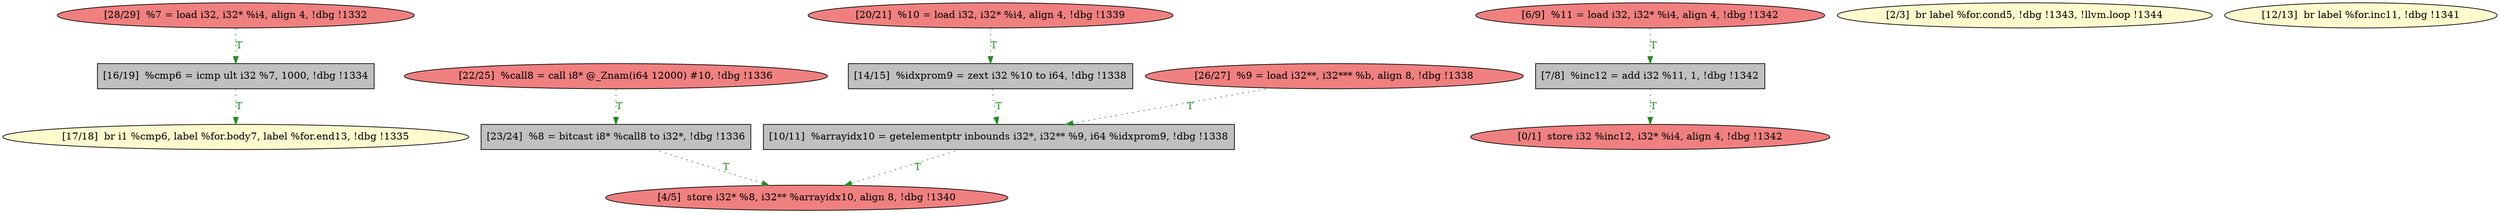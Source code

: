 
digraph G {


node4328 [fillcolor=lightcoral,label="[28/29]  %7 = load i32, i32* %i4, align 4, !dbg !1332",shape=ellipse,style=filled ]
node4325 [fillcolor=lightcoral,label="[22/25]  %call8 = call i8* @_Znam(i64 12000) #10, !dbg !1336",shape=ellipse,style=filled ]
node4324 [fillcolor=lightcoral,label="[20/21]  %10 = load i32, i32* %i4, align 4, !dbg !1339",shape=ellipse,style=filled ]
node4323 [fillcolor=grey,label="[16/19]  %cmp6 = icmp ult i32 %7, 1000, !dbg !1334",shape=rectangle,style=filled ]
node4329 [fillcolor=grey,label="[23/24]  %8 = bitcast i8* %call8 to i32*, !dbg !1336",shape=rectangle,style=filled ]
node4322 [fillcolor=grey,label="[7/8]  %inc12 = add i32 %11, 1, !dbg !1342",shape=rectangle,style=filled ]
node4327 [fillcolor=lemonchiffon,label="[17/18]  br i1 %cmp6, label %for.body7, label %for.end13, !dbg !1335",shape=ellipse,style=filled ]
node4321 [fillcolor=grey,label="[14/15]  %idxprom9 = zext i32 %10 to i64, !dbg !1338",shape=rectangle,style=filled ]
node4316 [fillcolor=lemonchiffon,label="[2/3]  br label %for.cond5, !dbg !1343, !llvm.loop !1344",shape=ellipse,style=filled ]
node4326 [fillcolor=lightcoral,label="[26/27]  %9 = load i32**, i32*** %b, align 8, !dbg !1338",shape=ellipse,style=filled ]
node4315 [fillcolor=lightcoral,label="[0/1]  store i32 %inc12, i32* %i4, align 4, !dbg !1342",shape=ellipse,style=filled ]
node4318 [fillcolor=lightcoral,label="[6/9]  %11 = load i32, i32* %i4, align 4, !dbg !1342",shape=ellipse,style=filled ]
node4317 [fillcolor=lightcoral,label="[4/5]  store i32* %8, i32** %arrayidx10, align 8, !dbg !1340",shape=ellipse,style=filled ]
node4319 [fillcolor=grey,label="[10/11]  %arrayidx10 = getelementptr inbounds i32*, i32** %9, i64 %idxprom9, !dbg !1338",shape=rectangle,style=filled ]
node4320 [fillcolor=lemonchiffon,label="[12/13]  br label %for.inc11, !dbg !1341",shape=ellipse,style=filled ]

node4323->node4327 [style=dotted,color=forestgreen,label="T",fontcolor=forestgreen ]
node4324->node4321 [style=dotted,color=forestgreen,label="T",fontcolor=forestgreen ]
node4318->node4322 [style=dotted,color=forestgreen,label="T",fontcolor=forestgreen ]
node4321->node4319 [style=dotted,color=forestgreen,label="T",fontcolor=forestgreen ]
node4328->node4323 [style=dotted,color=forestgreen,label="T",fontcolor=forestgreen ]
node4322->node4315 [style=dotted,color=forestgreen,label="T",fontcolor=forestgreen ]
node4329->node4317 [style=dotted,color=forestgreen,label="T",fontcolor=forestgreen ]
node4326->node4319 [style=dotted,color=forestgreen,label="T",fontcolor=forestgreen ]
node4325->node4329 [style=dotted,color=forestgreen,label="T",fontcolor=forestgreen ]
node4319->node4317 [style=dotted,color=forestgreen,label="T",fontcolor=forestgreen ]


}
